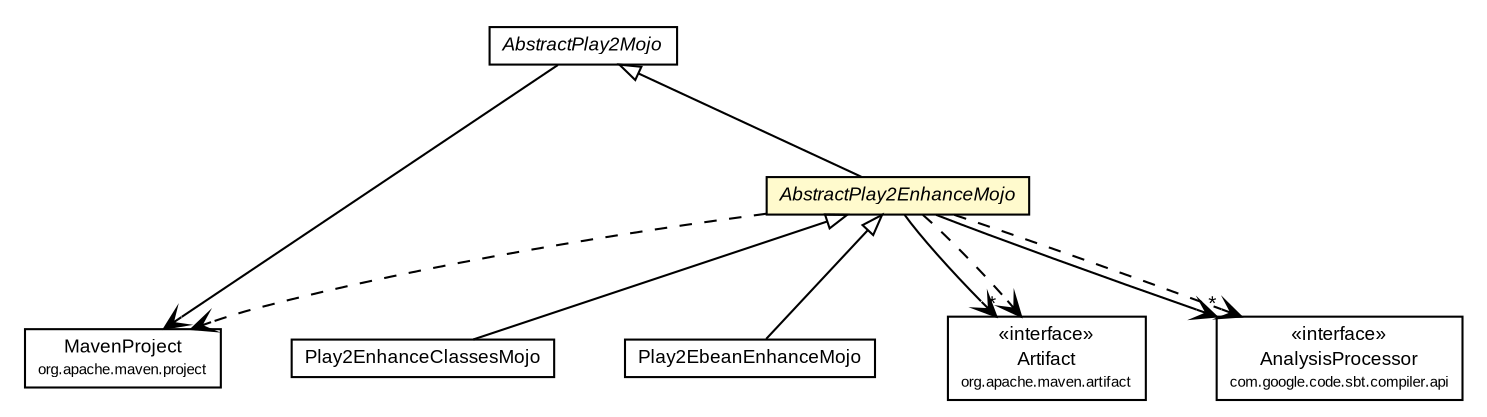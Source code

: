 #!/usr/local/bin/dot
#
# Class diagram 
# Generated by UMLGraph version R5_6-24-gf6e263 (http://www.umlgraph.org/)
#

digraph G {
	edge [fontname="arial",fontsize=10,labelfontname="arial",labelfontsize=10];
	node [fontname="arial",fontsize=10,shape=plaintext];
	nodesep=0.25;
	ranksep=0.5;
	// com.google.code.play2.plugin.Play2EnhanceClassesMojo
	c366 [label=<<table title="com.google.code.play2.plugin.Play2EnhanceClassesMojo" border="0" cellborder="1" cellspacing="0" cellpadding="2" port="p" href="./Play2EnhanceClassesMojo.html">
		<tr><td><table border="0" cellspacing="0" cellpadding="1">
<tr><td align="center" balign="center"> Play2EnhanceClassesMojo </td></tr>
		</table></td></tr>
		</table>>, URL="./Play2EnhanceClassesMojo.html", fontname="arial", fontcolor="black", fontsize=9.0];
	// com.google.code.play2.plugin.Play2EbeanEnhanceMojo
	c367 [label=<<table title="com.google.code.play2.plugin.Play2EbeanEnhanceMojo" border="0" cellborder="1" cellspacing="0" cellpadding="2" port="p" href="./Play2EbeanEnhanceMojo.html">
		<tr><td><table border="0" cellspacing="0" cellpadding="1">
<tr><td align="center" balign="center"> Play2EbeanEnhanceMojo </td></tr>
		</table></td></tr>
		</table>>, URL="./Play2EbeanEnhanceMojo.html", fontname="arial", fontcolor="black", fontsize=9.0];
	// com.google.code.play2.plugin.AbstractPlay2Mojo
	c379 [label=<<table title="com.google.code.play2.plugin.AbstractPlay2Mojo" border="0" cellborder="1" cellspacing="0" cellpadding="2" port="p" href="./AbstractPlay2Mojo.html">
		<tr><td><table border="0" cellspacing="0" cellpadding="1">
<tr><td align="center" balign="center"><font face="arial italic"> AbstractPlay2Mojo </font></td></tr>
		</table></td></tr>
		</table>>, URL="./AbstractPlay2Mojo.html", fontname="arial", fontcolor="black", fontsize=9.0];
	// com.google.code.play2.plugin.AbstractPlay2EnhanceMojo
	c380 [label=<<table title="com.google.code.play2.plugin.AbstractPlay2EnhanceMojo" border="0" cellborder="1" cellspacing="0" cellpadding="2" port="p" bgcolor="lemonChiffon" href="./AbstractPlay2EnhanceMojo.html">
		<tr><td><table border="0" cellspacing="0" cellpadding="1">
<tr><td align="center" balign="center"><font face="arial italic"> AbstractPlay2EnhanceMojo </font></td></tr>
		</table></td></tr>
		</table>>, URL="./AbstractPlay2EnhanceMojo.html", fontname="arial", fontcolor="black", fontsize=9.0];
	//com.google.code.play2.plugin.Play2EnhanceClassesMojo extends com.google.code.play2.plugin.AbstractPlay2EnhanceMojo
	c380:p -> c366:p [dir=back,arrowtail=empty];
	//com.google.code.play2.plugin.Play2EbeanEnhanceMojo extends com.google.code.play2.plugin.AbstractPlay2EnhanceMojo
	c380:p -> c367:p [dir=back,arrowtail=empty];
	//com.google.code.play2.plugin.AbstractPlay2EnhanceMojo extends com.google.code.play2.plugin.AbstractPlay2Mojo
	c379:p -> c380:p [dir=back,arrowtail=empty];
	// com.google.code.play2.plugin.AbstractPlay2Mojo NAVASSOC org.apache.maven.project.MavenProject
	c379:p -> c387:p [taillabel="", label="", headlabel="", fontname="arial", fontcolor="black", fontsize=10.0, color="black", arrowhead=open];
	// com.google.code.play2.plugin.AbstractPlay2EnhanceMojo NAVASSOC org.apache.maven.artifact.Artifact
	c380:p -> c388:p [taillabel="", label="", headlabel="*", fontname="arial", fontcolor="black", fontsize=10.0, color="black", arrowhead=open];
	// com.google.code.play2.plugin.AbstractPlay2EnhanceMojo NAVASSOC com.google.code.sbt.compiler.api.AnalysisProcessor
	c380:p -> c389:p [taillabel="", label="", headlabel="*", fontname="arial", fontcolor="black", fontsize=10.0, color="black", arrowhead=open];
	// com.google.code.play2.plugin.AbstractPlay2EnhanceMojo DEPEND org.apache.maven.artifact.Artifact
	c380:p -> c388:p [taillabel="", label="", headlabel="", fontname="arial", fontcolor="black", fontsize=10.0, color="black", arrowhead=open, style=dashed];
	// com.google.code.play2.plugin.AbstractPlay2EnhanceMojo DEPEND com.google.code.sbt.compiler.api.AnalysisProcessor
	c380:p -> c389:p [taillabel="", label="", headlabel="", fontname="arial", fontcolor="black", fontsize=10.0, color="black", arrowhead=open, style=dashed];
	// com.google.code.play2.plugin.AbstractPlay2EnhanceMojo DEPEND org.apache.maven.project.MavenProject
	c380:p -> c387:p [taillabel="", label="", headlabel="", fontname="arial", fontcolor="black", fontsize=10.0, color="black", arrowhead=open, style=dashed];
	// org.apache.maven.project.MavenProject
	c387 [label=<<table title="org.apache.maven.project.MavenProject" border="0" cellborder="1" cellspacing="0" cellpadding="2" port="p" href="http://maven.apache.org/ref/3.0/maven-core/apidocs/org/apache/maven/project/MavenProject.html">
		<tr><td><table border="0" cellspacing="0" cellpadding="1">
<tr><td align="center" balign="center"> MavenProject </td></tr>
<tr><td align="center" balign="center"><font point-size="7.0"> org.apache.maven.project </font></td></tr>
		</table></td></tr>
		</table>>, URL="http://maven.apache.org/ref/3.0/maven-core/apidocs/org/apache/maven/project/MavenProject.html", fontname="arial", fontcolor="black", fontsize=9.0];
	// com.google.code.sbt.compiler.api.AnalysisProcessor
	c389 [label=<<table title="com.google.code.sbt.compiler.api.AnalysisProcessor" border="0" cellborder="1" cellspacing="0" cellpadding="2" port="p" href="http://sbt-compiler-maven-plugin.github.io/sbt-compiler-maven-plugin/1.0.0-beta8/sbt-compiler-api/apidocs/com/google/code/sbt/compiler/api/AnalysisProcessor.html">
		<tr><td><table border="0" cellspacing="0" cellpadding="1">
<tr><td align="center" balign="center"> &#171;interface&#187; </td></tr>
<tr><td align="center" balign="center"> AnalysisProcessor </td></tr>
<tr><td align="center" balign="center"><font point-size="7.0"> com.google.code.sbt.compiler.api </font></td></tr>
		</table></td></tr>
		</table>>, URL="http://sbt-compiler-maven-plugin.github.io/sbt-compiler-maven-plugin/1.0.0-beta8/sbt-compiler-api/apidocs/com/google/code/sbt/compiler/api/AnalysisProcessor.html", fontname="arial", fontcolor="black", fontsize=9.0];
	// org.apache.maven.artifact.Artifact
	c388 [label=<<table title="org.apache.maven.artifact.Artifact" border="0" cellborder="1" cellspacing="0" cellpadding="2" port="p" href="http://maven.apache.org/ref/3.0/maven-artifact/apidocs/org/apache/maven/artifact/Artifact.html">
		<tr><td><table border="0" cellspacing="0" cellpadding="1">
<tr><td align="center" balign="center"> &#171;interface&#187; </td></tr>
<tr><td align="center" balign="center"> Artifact </td></tr>
<tr><td align="center" balign="center"><font point-size="7.0"> org.apache.maven.artifact </font></td></tr>
		</table></td></tr>
		</table>>, URL="http://maven.apache.org/ref/3.0/maven-artifact/apidocs/org/apache/maven/artifact/Artifact.html", fontname="arial", fontcolor="black", fontsize=9.0];
}

